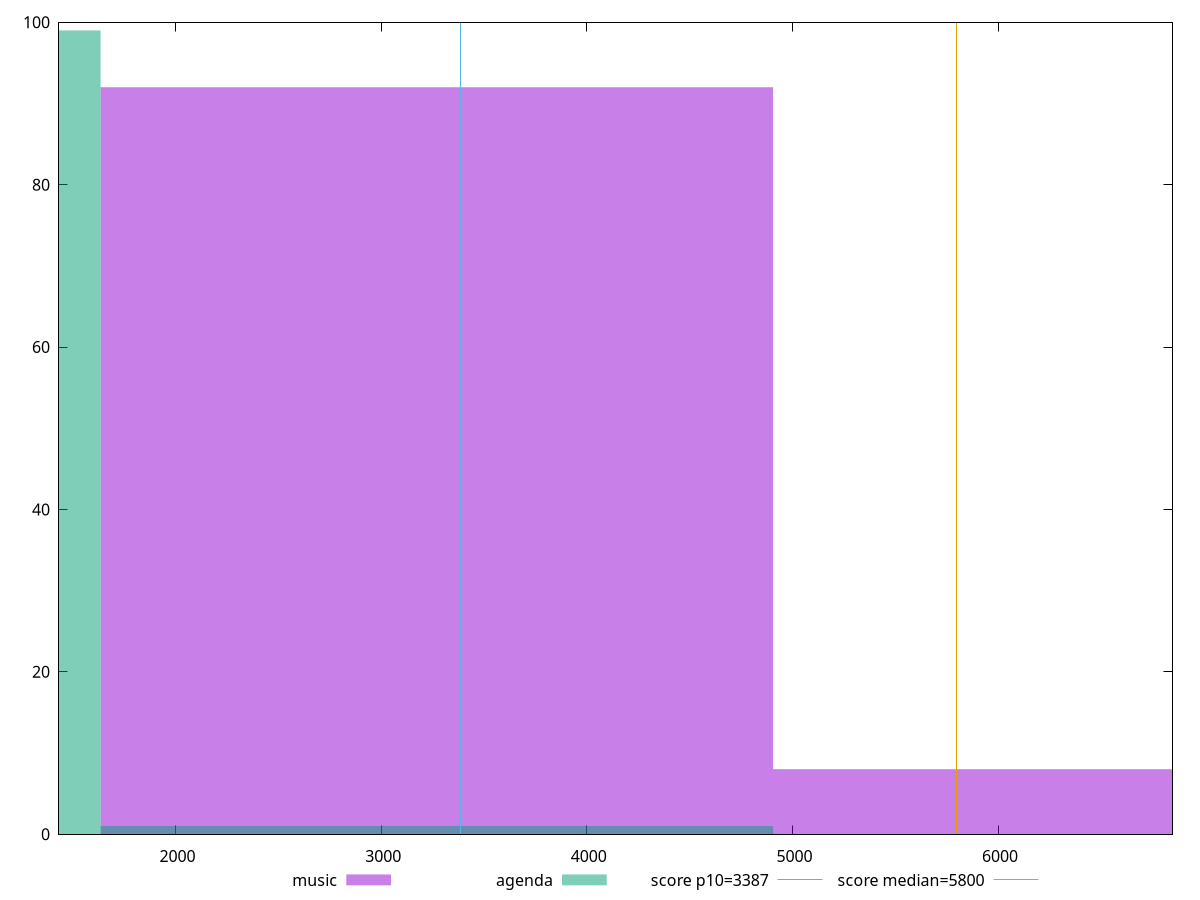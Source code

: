 reset

$music <<EOF
6541.155737701256 8
3270.577868850628 92
EOF

$agenda <<EOF
3270.577868850628 1
0 99
EOF

set key outside below
set boxwidth 3270.577868850628
set xrange [1433.139:6848.477617010189]
set yrange [0:100]
set trange [0:100]
set style fill transparent solid 0.5 noborder

set parametric
set terminal svg size 640, 500 enhanced background rgb 'white'
set output "reports/report_00030_2021-02-24T20-42-31.540Z/speed-index/comparison/histogram/0_vs_1.svg"

plot $music title "music" with boxes, \
     $agenda title "agenda" with boxes, \
     3387,t title "score p10=3387", \
     5800,t title "score median=5800"

reset
